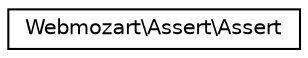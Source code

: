 digraph "Graphical Class Hierarchy"
{
  edge [fontname="Helvetica",fontsize="10",labelfontname="Helvetica",labelfontsize="10"];
  node [fontname="Helvetica",fontsize="10",shape=record];
  rankdir="LR";
  Node0 [label="Webmozart\\Assert\\Assert",height=0.2,width=0.4,color="black", fillcolor="white", style="filled",URL="$classWebmozart_1_1Assert_1_1Assert.html"];
}
